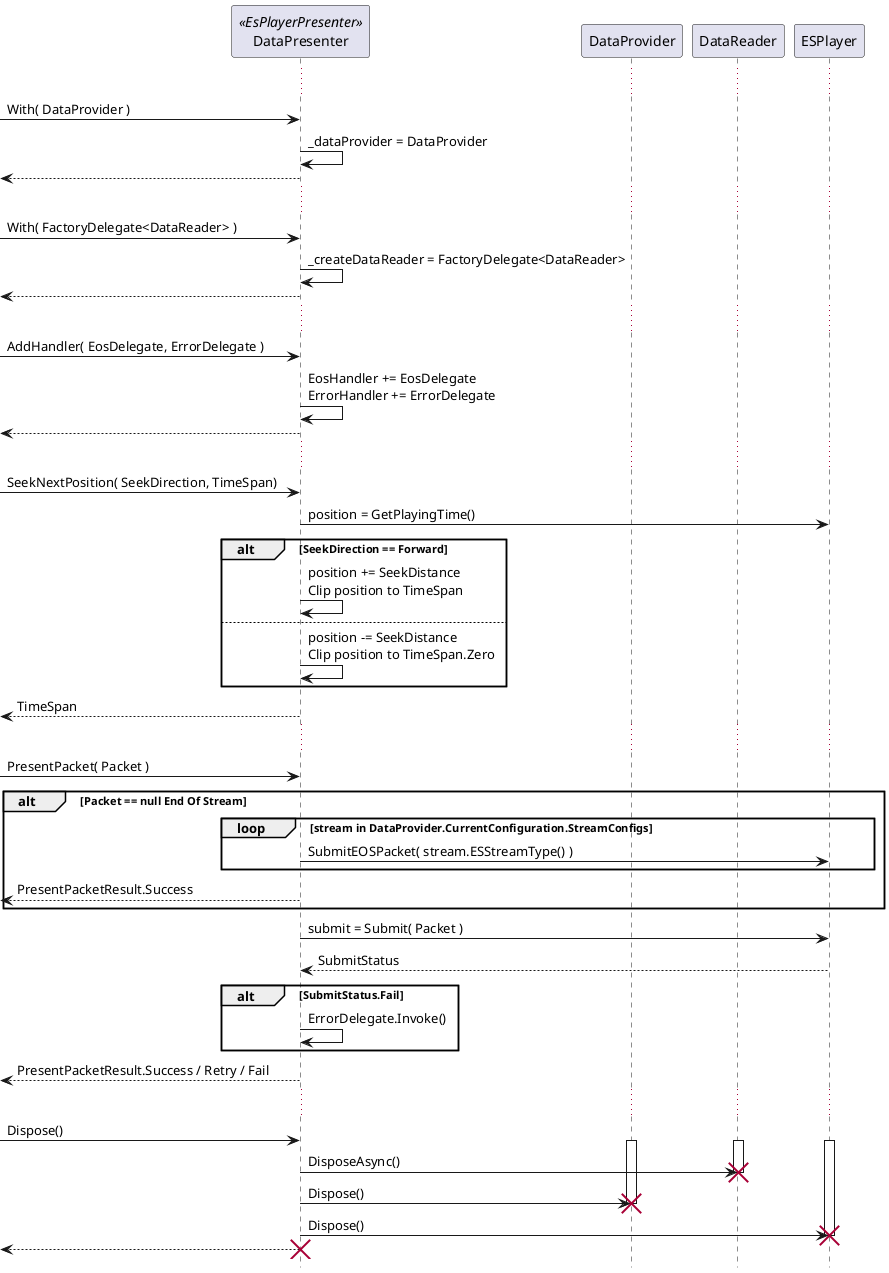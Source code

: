 @startuml EsPlayerPresenterMisc
hide footbox

participant DataPresenter <<EsPlayerPresenter>>
participant DataProvider
participant DataReader
participant ESPlayer

...
[-> DataPresenter : With( DataProvider )
DataPresenter -> DataPresenter : _dataProvider = DataProvider
[<-- DataPresenter

...
[-> DataPresenter : With( FactoryDelegate<DataReader> )
DataPresenter -> DataPresenter : _createDataReader = FactoryDelegate<DataReader>
[<-- DataPresenter

...
[-> DataPresenter : AddHandler( EosDelegate, ErrorDelegate )
DataPresenter -> DataPresenter : EosHandler += EosDelegate\nErrorHandler += ErrorDelegate 
[<-- DataPresenter

...
[-> DataPresenter : SeekNextPosition( SeekDirection, TimeSpan)
DataPresenter -> ESPlayer : position = GetPlayingTime()
alt SeekDirection == Forward
    DataPresenter -> DataPresenter : position += SeekDistance\nClip position to TimeSpan
else
    DataPresenter -> DataPresenter : position -= SeekDistance\nClip position to TimeSpan.Zero    
end
[<-- DataPresenter : TimeSpan

...
[-> DataPresenter : PresentPacket( Packet )
alt Packet == null End Of Stream
    loop stream in DataProvider.CurrentConfiguration.StreamConfigs
        DataPresenter -> ESPlayer : SubmitEOSPacket( stream.ESStreamType() )
    end
[<-- DataPresenter : PresentPacketResult.Success
end

DataPresenter -> ESPlayer : submit = Submit( Packet )
DataPresenter <-- ESPlayer : SubmitStatus
alt SubmitStatus.Fail
    DataPresenter -> DataPresenter : ErrorDelegate.Invoke()
end
[<-- DataPresenter : PresentPacketResult.Success / Retry / Fail

...
[-> DataPresenter : Dispose()
activate DataProvider
activate DataReader
activate ESPlayer

DataPresenter -> DataReader : DisposeAsync()
destroy DataReader
DataPresenter -> DataProvider : Dispose()
destroy DataProvider
DataPresenter -> ESPlayer : Dispose()
destroy ESPlayer

[<-- DataPresenter
destroy DataPresenter
@enduml